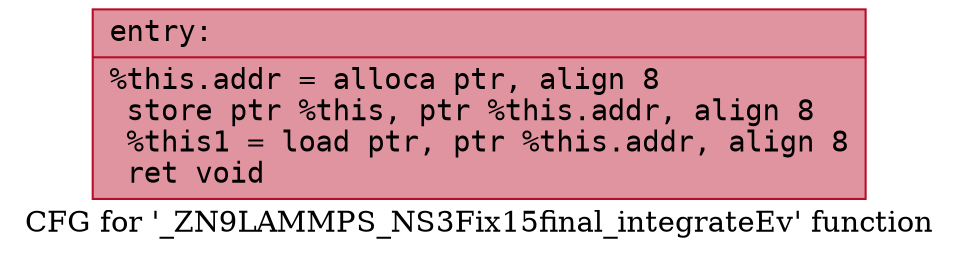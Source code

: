 digraph "CFG for '_ZN9LAMMPS_NS3Fix15final_integrateEv' function" {
	label="CFG for '_ZN9LAMMPS_NS3Fix15final_integrateEv' function";

	Node0x560f40d99630 [shape=record,color="#b70d28ff", style=filled, fillcolor="#b70d2870" fontname="Courier",label="{entry:\l|  %this.addr = alloca ptr, align 8\l  store ptr %this, ptr %this.addr, align 8\l  %this1 = load ptr, ptr %this.addr, align 8\l  ret void\l}"];
}
